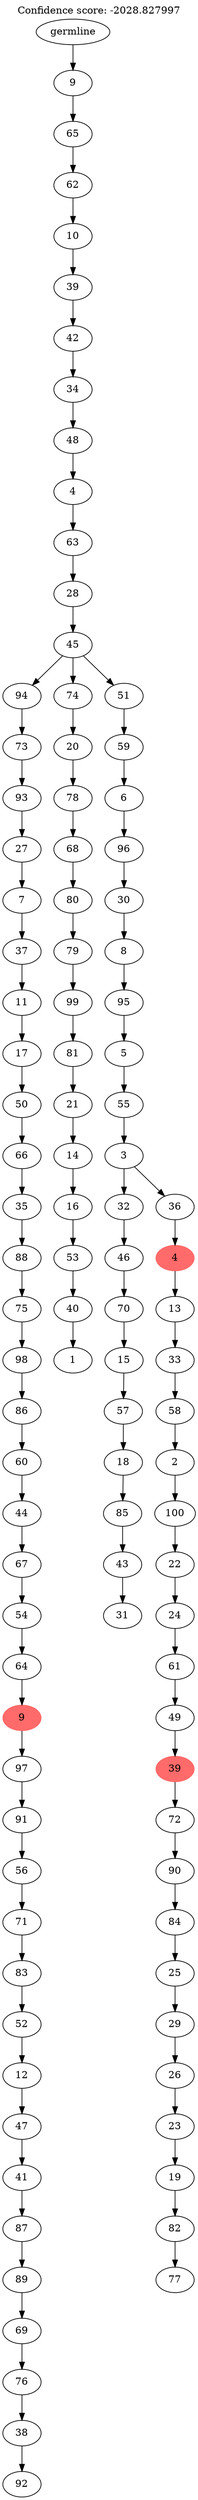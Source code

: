 digraph g {
	"102" -> "103";
	"103" [label="92"];
	"101" -> "102";
	"102" [label="38"];
	"100" -> "101";
	"101" [label="76"];
	"99" -> "100";
	"100" [label="69"];
	"98" -> "99";
	"99" [label="89"];
	"97" -> "98";
	"98" [label="87"];
	"96" -> "97";
	"97" [label="41"];
	"95" -> "96";
	"96" [label="47"];
	"94" -> "95";
	"95" [label="12"];
	"93" -> "94";
	"94" [label="52"];
	"92" -> "93";
	"93" [label="83"];
	"91" -> "92";
	"92" [label="71"];
	"90" -> "91";
	"91" [label="56"];
	"89" -> "90";
	"90" [label="91"];
	"88" -> "89";
	"89" [label="97"];
	"87" -> "88";
	"88" [color=indianred1, style=filled, label="9"];
	"86" -> "87";
	"87" [label="64"];
	"85" -> "86";
	"86" [label="54"];
	"84" -> "85";
	"85" [label="67"];
	"83" -> "84";
	"84" [label="44"];
	"82" -> "83";
	"83" [label="60"];
	"81" -> "82";
	"82" [label="86"];
	"80" -> "81";
	"81" [label="98"];
	"79" -> "80";
	"80" [label="75"];
	"78" -> "79";
	"79" [label="88"];
	"77" -> "78";
	"78" [label="35"];
	"76" -> "77";
	"77" [label="66"];
	"75" -> "76";
	"76" [label="50"];
	"74" -> "75";
	"75" [label="17"];
	"73" -> "74";
	"74" [label="11"];
	"72" -> "73";
	"73" [label="37"];
	"71" -> "72";
	"72" [label="7"];
	"70" -> "71";
	"71" [label="27"];
	"69" -> "70";
	"70" [label="93"];
	"68" -> "69";
	"69" [label="73"];
	"66" -> "67";
	"67" [label="1"];
	"65" -> "66";
	"66" [label="40"];
	"64" -> "65";
	"65" [label="53"];
	"63" -> "64";
	"64" [label="16"];
	"62" -> "63";
	"63" [label="14"];
	"61" -> "62";
	"62" [label="21"];
	"60" -> "61";
	"61" [label="81"];
	"59" -> "60";
	"60" [label="99"];
	"58" -> "59";
	"59" [label="79"];
	"57" -> "58";
	"58" [label="80"];
	"56" -> "57";
	"57" [label="68"];
	"55" -> "56";
	"56" [label="78"];
	"54" -> "55";
	"55" [label="20"];
	"52" -> "53";
	"53" [label="31"];
	"51" -> "52";
	"52" [label="43"];
	"50" -> "51";
	"51" [label="85"];
	"49" -> "50";
	"50" [label="18"];
	"48" -> "49";
	"49" [label="57"];
	"47" -> "48";
	"48" [label="15"];
	"46" -> "47";
	"47" [label="70"];
	"45" -> "46";
	"46" [label="46"];
	"43" -> "44";
	"44" [label="77"];
	"42" -> "43";
	"43" [label="82"];
	"41" -> "42";
	"42" [label="19"];
	"40" -> "41";
	"41" [label="23"];
	"39" -> "40";
	"40" [label="26"];
	"38" -> "39";
	"39" [label="29"];
	"37" -> "38";
	"38" [label="25"];
	"36" -> "37";
	"37" [label="84"];
	"35" -> "36";
	"36" [label="90"];
	"34" -> "35";
	"35" [label="72"];
	"33" -> "34";
	"34" [color=indianred1, style=filled, label="39"];
	"32" -> "33";
	"33" [label="49"];
	"31" -> "32";
	"32" [label="61"];
	"30" -> "31";
	"31" [label="24"];
	"29" -> "30";
	"30" [label="22"];
	"28" -> "29";
	"29" [label="100"];
	"27" -> "28";
	"28" [label="2"];
	"26" -> "27";
	"27" [label="58"];
	"25" -> "26";
	"26" [label="33"];
	"24" -> "25";
	"25" [label="13"];
	"23" -> "24";
	"24" [color=indianred1, style=filled, label="4"];
	"22" -> "23";
	"23" [label="36"];
	"22" -> "45";
	"45" [label="32"];
	"21" -> "22";
	"22" [label="3"];
	"20" -> "21";
	"21" [label="55"];
	"19" -> "20";
	"20" [label="5"];
	"18" -> "19";
	"19" [label="95"];
	"17" -> "18";
	"18" [label="8"];
	"16" -> "17";
	"17" [label="30"];
	"15" -> "16";
	"16" [label="96"];
	"14" -> "15";
	"15" [label="6"];
	"13" -> "14";
	"14" [label="59"];
	"12" -> "13";
	"13" [label="51"];
	"12" -> "54";
	"54" [label="74"];
	"12" -> "68";
	"68" [label="94"];
	"11" -> "12";
	"12" [label="45"];
	"10" -> "11";
	"11" [label="28"];
	"9" -> "10";
	"10" [label="63"];
	"8" -> "9";
	"9" [label="4"];
	"7" -> "8";
	"8" [label="48"];
	"6" -> "7";
	"7" [label="34"];
	"5" -> "6";
	"6" [label="42"];
	"4" -> "5";
	"5" [label="39"];
	"3" -> "4";
	"4" [label="10"];
	"2" -> "3";
	"3" [label="62"];
	"1" -> "2";
	"2" [label="65"];
	"0" -> "1";
	"1" [label="9"];
	"0" [label="germline"];
	labelloc="t";
	label="Confidence score: -2028.827997";
}
